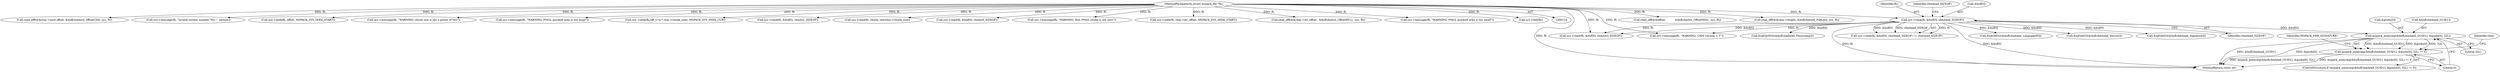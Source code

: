 digraph "0_libmspack_72e70a921f0f07fee748aec2274b30784e1d312a@API" {
"1000256" [label="(Call,mspack_memcmp(&buf[chmhead_GUID1], &guids[0], 32L))"];
"1000232" [label="(Call,sys->read(fh, &buf[0], chmhead_SIZEOF))"];
"1000126" [label="(MethodParameterIn,struct mspack_file *fh)"];
"1000255" [label="(Call,mspack_memcmp(&buf[chmhead_GUID1], &guids[0], 32L) != 0)"];
"1000283" [label="(Call,EndGetM32(&buf[chmhead_Timestamp]))"];
"1000322" [label="(Call,read_off64(&offset,           &buf[chmhst_OffsetHS0],  sys, fh))"];
"1000381" [label="(Call,read_off64(&chm->length, &buf[chmhs0_FileLen], sys, fh))"];
"1000126" [label="(MethodParameterIn,struct mspack_file *fh)"];
"1000343" [label="(Call,read_off64(&chm->sec0.offset, &buf[chmhst3_OffsetCS0], sys, fh))"];
"1000233" [label="(Identifier,fh)"];
"1000820" [label="(Call,sys->message(fh, \"invalid section number '%u'.\", section))"];
"1000360" [label="(Call,sys->seek(fh, offset, MSPACK_SYS_SEEK_START))"];
"1000255" [label="(Call,mspack_memcmp(&buf[chmhead_GUID1], &guids[0], 32L) != 0)"];
"1000239" [label="(Identifier,chmhead_SIZEOF)"];
"1000231" [label="(Call,sys->read(fh, &buf[0], chmhead_SIZEOF) != chmhead_SIZEOF)"];
"1000292" [label="(Call,EndGetI32(&buf[chmhead_LanguageID]))"];
"1000232" [label="(Call,sys->read(fh, &buf[0], chmhead_SIZEOF))"];
"1000234" [label="(Call,&buf[0])"];
"1000274" [label="(Call,EndGetI32(&buf[chmhead_Version]))"];
"1000265" [label="(Literal,32L)"];
"1000245" [label="(Call,EndGetI32(&buf[chmhead_Signature]))"];
"1000266" [label="(Literal,0)"];
"1000585" [label="(Call,sys->message(fh, \"WARNING; chunk size is not a power of two\"))"];
"1000238" [label="(Identifier,chmhead_SIZEOF)"];
"1000743" [label="(Call,sys->message(fh, \"WARNING; PMGL quickref area is too large\"))"];
"1000642" [label="(Call,sys->seek(fh,(off_t) (x * chm->chunk_size), MSPACK_SYS_SEEK_CUR))"];
"1000407" [label="(Call,sys->read(fh, &buf[0], chmhs1_SIZEOF))"];
"1000304" [label="(Call,sys->message(fh, \"WARNING; CHM version > 3\"))"];
"1000261" [label="(Call,&guids[0])"];
"1000689" [label="(Call,sys->read(fh, chunk, (int)chm->chunk_size))"];
"1000269" [label="(Identifier,MSPACK_ERR_SIGNATURE)"];
"1000369" [label="(Call,sys->read(fh, &buf[0], chmhs0_SIZEOF))"];
"1000256" [label="(Call,mspack_memcmp(&buf[chmhead_GUID1], &guids[0], 32L))"];
"1001065" [label="(MethodReturn,static int)"];
"1000272" [label="(Identifier,chm)"];
"1000257" [label="(Call,&buf[chmhead_GUID1])"];
"1000254" [label="(ControlStructure,if (mspack_memcmp(&buf[chmhead_GUID1], &guids[0], 32L) != 0))"];
"1000595" [label="(Call,sys->message(fh, \"WARNING; first PMGL chunk is not zero\"))"];
"1000396" [label="(Call,sys->seek(fh, chm->dir_offset, MSPACK_SYS_SEEK_START))"];
"1000309" [label="(Call,sys->read(fh, &buf[0], chmhst3_SIZEOF))"];
"1000332" [label="(Call,read_off64(&chm->dir_offset,  &buf[chmhst_OffsetHS1],  sys, fh))"];
"1000725" [label="(Call,sys->message(fh, \"WARNING; PMGL quickref area is too small\"))"];
"1000422" [label="(Call,sys->tell(fh))"];
"1000256" -> "1000255"  [label="AST: "];
"1000256" -> "1000265"  [label="CFG: "];
"1000257" -> "1000256"  [label="AST: "];
"1000261" -> "1000256"  [label="AST: "];
"1000265" -> "1000256"  [label="AST: "];
"1000266" -> "1000256"  [label="CFG: "];
"1000256" -> "1001065"  [label="DDG: &buf[chmhead_GUID1]"];
"1000256" -> "1001065"  [label="DDG: &guids[0]"];
"1000256" -> "1000255"  [label="DDG: &buf[chmhead_GUID1]"];
"1000256" -> "1000255"  [label="DDG: &guids[0]"];
"1000256" -> "1000255"  [label="DDG: 32L"];
"1000232" -> "1000256"  [label="DDG: &buf[0]"];
"1000232" -> "1000231"  [label="AST: "];
"1000232" -> "1000238"  [label="CFG: "];
"1000233" -> "1000232"  [label="AST: "];
"1000234" -> "1000232"  [label="AST: "];
"1000238" -> "1000232"  [label="AST: "];
"1000239" -> "1000232"  [label="CFG: "];
"1000232" -> "1001065"  [label="DDG: fh"];
"1000232" -> "1001065"  [label="DDG: &buf[0]"];
"1000232" -> "1000231"  [label="DDG: fh"];
"1000232" -> "1000231"  [label="DDG: &buf[0]"];
"1000232" -> "1000231"  [label="DDG: chmhead_SIZEOF"];
"1000126" -> "1000232"  [label="DDG: fh"];
"1000232" -> "1000245"  [label="DDG: &buf[0]"];
"1000232" -> "1000274"  [label="DDG: &buf[0]"];
"1000232" -> "1000283"  [label="DDG: &buf[0]"];
"1000232" -> "1000292"  [label="DDG: &buf[0]"];
"1000232" -> "1000304"  [label="DDG: fh"];
"1000232" -> "1000309"  [label="DDG: fh"];
"1000232" -> "1000309"  [label="DDG: &buf[0]"];
"1000126" -> "1000124"  [label="AST: "];
"1000126" -> "1001065"  [label="DDG: fh"];
"1000126" -> "1000304"  [label="DDG: fh"];
"1000126" -> "1000309"  [label="DDG: fh"];
"1000126" -> "1000322"  [label="DDG: fh"];
"1000126" -> "1000332"  [label="DDG: fh"];
"1000126" -> "1000343"  [label="DDG: fh"];
"1000126" -> "1000360"  [label="DDG: fh"];
"1000126" -> "1000369"  [label="DDG: fh"];
"1000126" -> "1000381"  [label="DDG: fh"];
"1000126" -> "1000396"  [label="DDG: fh"];
"1000126" -> "1000407"  [label="DDG: fh"];
"1000126" -> "1000422"  [label="DDG: fh"];
"1000126" -> "1000585"  [label="DDG: fh"];
"1000126" -> "1000595"  [label="DDG: fh"];
"1000126" -> "1000642"  [label="DDG: fh"];
"1000126" -> "1000689"  [label="DDG: fh"];
"1000126" -> "1000725"  [label="DDG: fh"];
"1000126" -> "1000743"  [label="DDG: fh"];
"1000126" -> "1000820"  [label="DDG: fh"];
"1000255" -> "1000254"  [label="AST: "];
"1000255" -> "1000266"  [label="CFG: "];
"1000266" -> "1000255"  [label="AST: "];
"1000269" -> "1000255"  [label="CFG: "];
"1000272" -> "1000255"  [label="CFG: "];
"1000255" -> "1001065"  [label="DDG: mspack_memcmp(&buf[chmhead_GUID1], &guids[0], 32L) != 0"];
"1000255" -> "1001065"  [label="DDG: mspack_memcmp(&buf[chmhead_GUID1], &guids[0], 32L)"];
}
